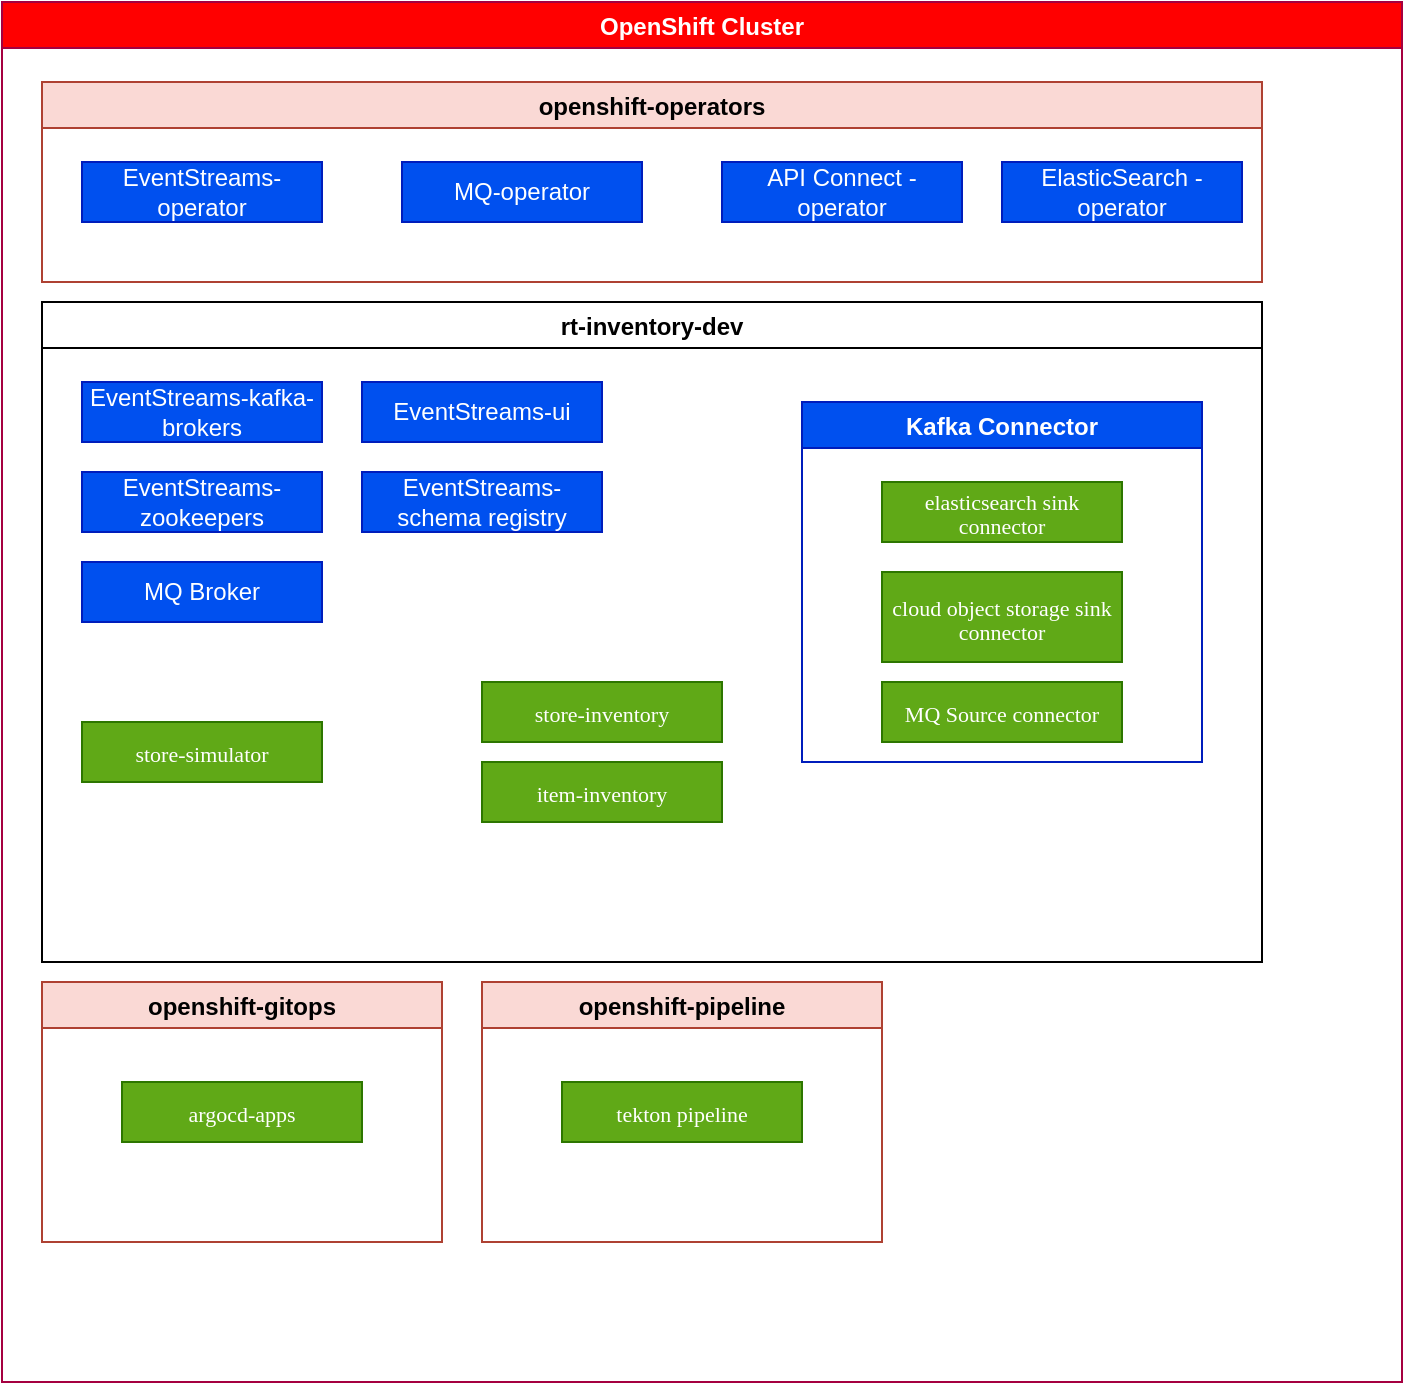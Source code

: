 <mxfile>
    <diagram id="DI6zT22FTgyFtFcUrmey" name="Page-1">
        <mxGraphModel dx="1080" dy="640" grid="1" gridSize="10" guides="1" tooltips="1" connect="1" arrows="1" fold="1" page="1" pageScale="1" pageWidth="850" pageHeight="1100" math="0" shadow="0">
            <root>
                <mxCell id="0"/>
                <mxCell id="1" parent="0"/>
                <mxCell id="2" value="OpenShift Cluster" style="swimlane;fillColor=#FF0000;fontColor=#ffffff;strokeColor=#A50040;" parent="1" vertex="1">
                    <mxGeometry x="20" y="120" width="700" height="690" as="geometry"/>
                </mxCell>
                <mxCell id="3" value="openshift-operators" style="swimlane;fillColor=#fad9d5;strokeColor=#ae4132;" parent="2" vertex="1">
                    <mxGeometry x="20" y="40" width="610" height="100" as="geometry"/>
                </mxCell>
                <mxCell id="4" value="EventStreams-operator" style="rounded=0;whiteSpace=wrap;html=1;fillColor=#0050ef;fontColor=#ffffff;strokeColor=#001DBC;" parent="3" vertex="1">
                    <mxGeometry x="20" y="40" width="120" height="30" as="geometry"/>
                </mxCell>
                <mxCell id="7" value="MQ-operator" style="rounded=0;whiteSpace=wrap;html=1;fillColor=#0050ef;fontColor=#ffffff;strokeColor=#001DBC;" parent="3" vertex="1">
                    <mxGeometry x="180" y="40" width="120" height="30" as="geometry"/>
                </mxCell>
                <mxCell id="23" value="API Connect -operator" style="rounded=0;whiteSpace=wrap;html=1;fillColor=#0050ef;fontColor=#ffffff;strokeColor=#001DBC;" parent="3" vertex="1">
                    <mxGeometry x="340" y="40" width="120" height="30" as="geometry"/>
                </mxCell>
                <mxCell id="26" value="ElasticSearch -operator" style="rounded=0;whiteSpace=wrap;html=1;fillColor=#0050ef;fontColor=#ffffff;strokeColor=#001DBC;" vertex="1" parent="3">
                    <mxGeometry x="480" y="40" width="120" height="30" as="geometry"/>
                </mxCell>
                <mxCell id="8" value="rt-inventory-dev" style="swimlane;" parent="2" vertex="1">
                    <mxGeometry x="20" y="150" width="610" height="330" as="geometry"/>
                </mxCell>
                <mxCell id="9" value="EventStreams-kafka-brokers" style="rounded=0;whiteSpace=wrap;html=1;fillColor=#0050ef;fontColor=#ffffff;strokeColor=#001DBC;" parent="8" vertex="1">
                    <mxGeometry x="20" y="40" width="120" height="30" as="geometry"/>
                </mxCell>
                <mxCell id="11" value="EventStreams-zookeepers" style="rounded=0;whiteSpace=wrap;html=1;fillColor=#0050ef;fontColor=#ffffff;strokeColor=#001DBC;" parent="8" vertex="1">
                    <mxGeometry x="20" y="85" width="120" height="30" as="geometry"/>
                </mxCell>
                <mxCell id="12" value="&lt;p class=&quot;p1&quot; style=&quot;margin: 0px; font-stretch: normal; font-size: 11px; line-height: normal; font-family: menlo;&quot;&gt;&lt;span class=&quot;s1&quot;&gt;item-inventory&lt;/span&gt;&lt;/p&gt;" style="rounded=0;whiteSpace=wrap;html=1;fillColor=#60a917;fontColor=#FFFFFF;strokeColor=#2D7600;" parent="8" vertex="1">
                    <mxGeometry x="220" y="230" width="120" height="30" as="geometry"/>
                </mxCell>
                <mxCell id="13" value="&lt;p class=&quot;p1&quot; style=&quot;margin: 0px ; font-stretch: normal ; font-size: 11px ; line-height: normal ; font-family: &amp;#34;menlo&amp;#34;&quot;&gt;&lt;span class=&quot;s1&quot;&gt;store-inventory&lt;/span&gt;&lt;/p&gt;" style="rounded=0;whiteSpace=wrap;html=1;fillColor=#60a917;fontColor=#FFFFFF;strokeColor=#2D7600;" parent="8" vertex="1">
                    <mxGeometry x="220" y="190" width="120" height="30" as="geometry"/>
                </mxCell>
                <mxCell id="14" value="&lt;p class=&quot;p1&quot; style=&quot;margin: 0px ; font-stretch: normal ; font-size: 11px ; line-height: normal ; font-family: &amp;#34;menlo&amp;#34;&quot;&gt;&lt;span class=&quot;s1&quot;&gt;store-simulator&lt;/span&gt;&lt;/p&gt;" style="rounded=0;whiteSpace=wrap;html=1;fillColor=#60a917;fontColor=#FFFFFF;strokeColor=#2D7600;" parent="8" vertex="1">
                    <mxGeometry x="20" y="210" width="120" height="30" as="geometry"/>
                </mxCell>
                <mxCell id="15" value="EventStreams-ui" style="rounded=0;whiteSpace=wrap;html=1;fillColor=#0050ef;fontColor=#ffffff;strokeColor=#001DBC;" parent="8" vertex="1">
                    <mxGeometry x="160" y="40" width="120" height="30" as="geometry"/>
                </mxCell>
                <mxCell id="16" value="EventStreams-schema registry" style="rounded=0;whiteSpace=wrap;html=1;fillColor=#0050ef;fontColor=#ffffff;strokeColor=#001DBC;" parent="8" vertex="1">
                    <mxGeometry x="160" y="85" width="120" height="30" as="geometry"/>
                </mxCell>
                <mxCell id="19" value="Kafka Connector" style="swimlane;fillColor=#0050ef;strokeColor=#001DBC;fontColor=#ffffff;" parent="8" vertex="1">
                    <mxGeometry x="380" y="50" width="200" height="180" as="geometry"/>
                </mxCell>
                <mxCell id="18" value="&lt;p class=&quot;p1&quot; style=&quot;margin: 0px ; font-stretch: normal ; font-size: 11px ; line-height: normal ; font-family: &amp;#34;menlo&amp;#34;&quot;&gt;&lt;span class=&quot;s1&quot;&gt;elasticsearch sink connector&lt;/span&gt;&lt;/p&gt;" style="rounded=0;whiteSpace=wrap;html=1;fillColor=#60a917;fontColor=#FFFFFF;strokeColor=#2D7600;" parent="19" vertex="1">
                    <mxGeometry x="40" y="40" width="120" height="30" as="geometry"/>
                </mxCell>
                <mxCell id="22" value="&lt;p class=&quot;p1&quot; style=&quot;margin: 0px ; font-stretch: normal ; font-size: 11px ; line-height: normal ; font-family: &amp;#34;menlo&amp;#34;&quot;&gt;&lt;span class=&quot;s1&quot;&gt;cloud object storage sink connector&lt;/span&gt;&lt;/p&gt;" style="rounded=0;whiteSpace=wrap;html=1;fillColor=#60a917;fontColor=#FFFFFF;strokeColor=#2D7600;" parent="19" vertex="1">
                    <mxGeometry x="40" y="85" width="120" height="45" as="geometry"/>
                </mxCell>
                <mxCell id="24" value="&lt;p class=&quot;p1&quot; style=&quot;margin: 0px ; font-stretch: normal ; font-size: 11px ; line-height: normal ; font-family: &amp;#34;menlo&amp;#34;&quot;&gt;&lt;span class=&quot;s1&quot;&gt;MQ Source connector&lt;/span&gt;&lt;/p&gt;" style="rounded=0;whiteSpace=wrap;html=1;fillColor=#60a917;fontColor=#FFFFFF;strokeColor=#2D7600;" parent="19" vertex="1">
                    <mxGeometry x="40" y="140" width="120" height="30" as="geometry"/>
                </mxCell>
                <mxCell id="25" value="MQ Broker" style="rounded=0;whiteSpace=wrap;html=1;fillColor=#0050ef;fontColor=#ffffff;strokeColor=#001DBC;" parent="8" vertex="1">
                    <mxGeometry x="20" y="130" width="120" height="30" as="geometry"/>
                </mxCell>
                <mxCell id="27" value="openshift-gitops" style="swimlane;fillColor=#fad9d5;strokeColor=#ae4132;" vertex="1" parent="2">
                    <mxGeometry x="20" y="490" width="200" height="130" as="geometry"/>
                </mxCell>
                <mxCell id="29" value="&lt;p class=&quot;p1&quot; style=&quot;margin: 0px ; font-stretch: normal ; font-size: 11px ; line-height: normal ; font-family: &amp;#34;menlo&amp;#34;&quot;&gt;&lt;span class=&quot;s1&quot;&gt;argocd-apps&lt;/span&gt;&lt;/p&gt;" style="rounded=0;whiteSpace=wrap;html=1;fillColor=#60a917;fontColor=#FFFFFF;strokeColor=#2D7600;" vertex="1" parent="27">
                    <mxGeometry x="40" y="50" width="120" height="30" as="geometry"/>
                </mxCell>
                <mxCell id="28" value="openshift-pipeline" style="swimlane;fillColor=#fad9d5;strokeColor=#ae4132;" vertex="1" parent="2">
                    <mxGeometry x="240" y="490" width="200" height="130" as="geometry"/>
                </mxCell>
                <mxCell id="30" value="&lt;p class=&quot;p1&quot; style=&quot;margin: 0px ; font-stretch: normal ; font-size: 11px ; line-height: normal ; font-family: &amp;#34;menlo&amp;#34;&quot;&gt;&lt;span class=&quot;s1&quot;&gt;tekton pipeline&lt;/span&gt;&lt;/p&gt;" style="rounded=0;whiteSpace=wrap;html=1;fillColor=#60a917;fontColor=#FFFFFF;strokeColor=#2D7600;" vertex="1" parent="28">
                    <mxGeometry x="40" y="50" width="120" height="30" as="geometry"/>
                </mxCell>
            </root>
        </mxGraphModel>
    </diagram>
</mxfile>